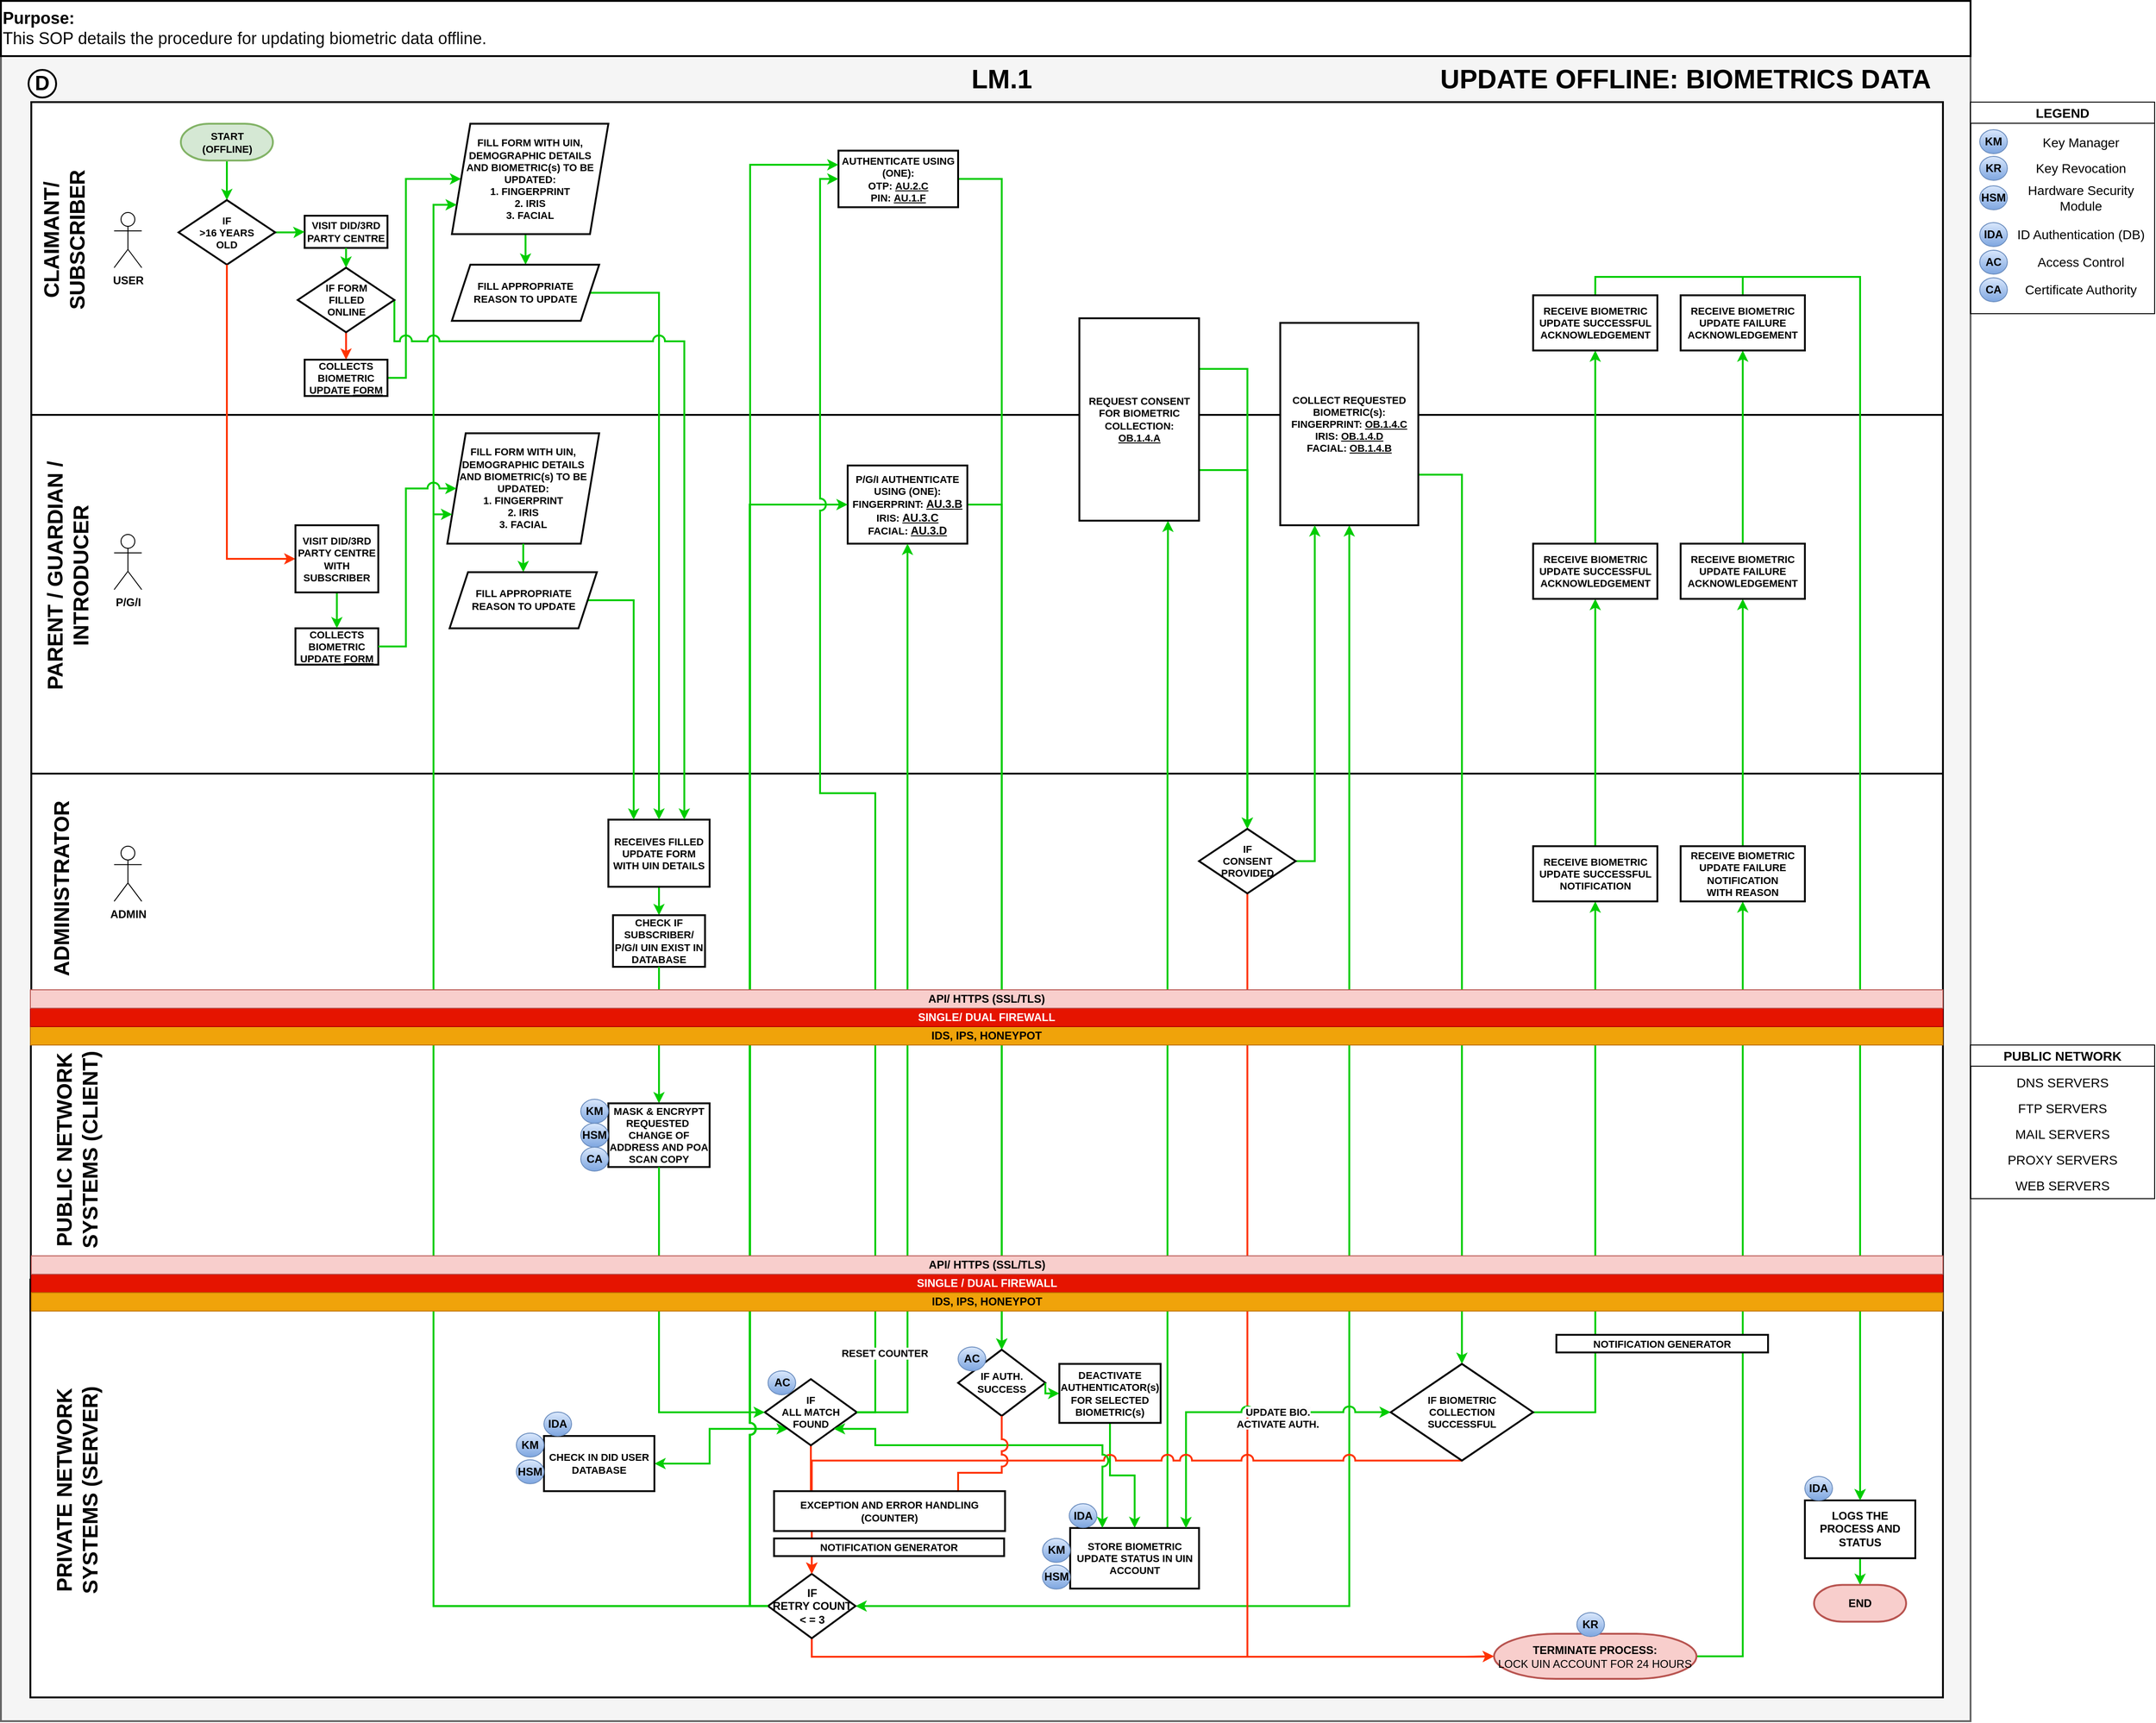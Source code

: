 <mxfile version="24.1.0" type="device">
  <diagram id="bsTosLUH5mfE9uCYUgKQ" name="Page-1">
    <mxGraphModel dx="1050" dy="629" grid="1" gridSize="10" guides="1" tooltips="1" connect="1" arrows="1" fold="1" page="1" pageScale="1" pageWidth="1920" pageHeight="1200" math="0" shadow="0">
      <root>
        <mxCell id="0" />
        <mxCell id="1" parent="0" />
        <mxCell id="t8oGIxHCCfBVZsMOv7Ev-1" value="" style="rounded=0;whiteSpace=wrap;html=1;fontSize=22;fillColor=#f5f5f5;fontColor=#333333;strokeColor=#666666;direction=east;strokeWidth=2;fontStyle=1" parent="1" vertex="1">
          <mxGeometry x="210" y="110" width="2140" height="1810" as="geometry" />
        </mxCell>
        <mxCell id="t8oGIxHCCfBVZsMOv7Ev-2" value="" style="rounded=0;whiteSpace=wrap;html=1;strokeWidth=2;fontStyle=1;" parent="1" vertex="1">
          <mxGeometry x="242" y="1440" width="2078" height="454.19" as="geometry" />
        </mxCell>
        <mxCell id="t8oGIxHCCfBVZsMOv7Ev-3" value="" style="rounded=0;whiteSpace=wrap;html=1;strokeWidth=2;fontStyle=1;" parent="1" vertex="1">
          <mxGeometry x="242.5" y="1132.5" width="2077.5" height="307.5" as="geometry" />
        </mxCell>
        <mxCell id="t8oGIxHCCfBVZsMOv7Ev-4" value="" style="rounded=0;whiteSpace=wrap;html=1;strokeWidth=2;fontStyle=1;labelBackgroundColor=default;endArrow=classic;fontSize=12;strokeColor=default;" parent="1" vertex="1">
          <mxGeometry x="243" y="890" width="2077" height="279.19" as="geometry" />
        </mxCell>
        <mxCell id="t8oGIxHCCfBVZsMOv7Ev-5" value="" style="rounded=0;whiteSpace=wrap;html=1;strokeWidth=2;fontStyle=1;" parent="1" vertex="1">
          <mxGeometry x="243" y="160" width="2077" height="340" as="geometry" />
        </mxCell>
        <mxCell id="t8oGIxHCCfBVZsMOv7Ev-6" value="" style="rounded=0;whiteSpace=wrap;html=1;strokeWidth=2;fontStyle=1;" parent="1" vertex="1">
          <mxGeometry x="243" y="500" width="2077" height="390" as="geometry" />
        </mxCell>
        <mxCell id="t8oGIxHCCfBVZsMOv7Ev-7" value="CLAIMANT/&lt;br&gt;SUBSCRIBER" style="text;html=1;align=center;verticalAlign=middle;resizable=0;points=[];autosize=1;strokeColor=none;fillColor=none;fontStyle=1;fontSize=23;strokeWidth=2;horizontal=0;" parent="1" vertex="1">
          <mxGeometry x="239" y="225" width="80" height="170" as="geometry" />
        </mxCell>
        <mxCell id="t8oGIxHCCfBVZsMOv7Ev-8" style="edgeStyle=orthogonalEdgeStyle;rounded=0;orthogonalLoop=1;jettySize=auto;html=1;exitX=0.5;exitY=1;exitDx=0;exitDy=0;exitPerimeter=0;entryX=0.5;entryY=0;entryDx=0;entryDy=0;strokeColor=#00CC00;fillColor=default;strokeWidth=2;fontStyle=1;" parent="1" source="t8oGIxHCCfBVZsMOv7Ev-9" target="t8oGIxHCCfBVZsMOv7Ev-89" edge="1">
          <mxGeometry relative="1" as="geometry" />
        </mxCell>
        <mxCell id="t8oGIxHCCfBVZsMOv7Ev-9" value="&lt;b style=&quot;font-size: 11px;&quot;&gt;START&lt;br&gt;(OFFLINE)&lt;br&gt;&lt;/b&gt;" style="strokeWidth=2;html=1;shape=mxgraph.flowchart.terminator;whiteSpace=wrap;fillColor=#d5e8d4;strokeColor=#82b366;fontSize=11;" parent="1" vertex="1">
          <mxGeometry x="405.5" y="183.5" width="100" height="40" as="geometry" />
        </mxCell>
        <mxCell id="t8oGIxHCCfBVZsMOv7Ev-10" value="LM.1" style="text;html=1;align=center;verticalAlign=middle;resizable=0;points=[];autosize=1;strokeColor=none;fillColor=none;fontStyle=1;strokeWidth=2;fontSize=29;" parent="1" vertex="1">
          <mxGeometry x="1252.38" y="110" width="90" height="50" as="geometry" />
        </mxCell>
        <mxCell id="t8oGIxHCCfBVZsMOv7Ev-11" value="D" style="ellipse;whiteSpace=wrap;html=1;aspect=fixed;strokeWidth=2;fontStyle=1;fontSize=22;direction=south;" parent="1" vertex="1">
          <mxGeometry x="240" y="125" width="30" height="30" as="geometry" />
        </mxCell>
        <mxCell id="t8oGIxHCCfBVZsMOv7Ev-12" value="&lt;font style=&quot;font-size: 14px;&quot;&gt;LEGEND&lt;/font&gt;" style="swimlane;whiteSpace=wrap;html=1;" parent="1" vertex="1">
          <mxGeometry x="2350" y="160" width="200" height="230" as="geometry" />
        </mxCell>
        <mxCell id="t8oGIxHCCfBVZsMOv7Ev-13" value="KM" style="ellipse;whiteSpace=wrap;html=1;fillColor=#dae8fc;strokeColor=#6c8ebf;gradientColor=#7ea6e0;fontStyle=1" parent="t8oGIxHCCfBVZsMOv7Ev-12" vertex="1">
          <mxGeometry x="10" y="30" width="30" height="26" as="geometry" />
        </mxCell>
        <mxCell id="t8oGIxHCCfBVZsMOv7Ev-14" value="IDA" style="ellipse;whiteSpace=wrap;html=1;fillColor=#dae8fc;strokeColor=#6c8ebf;gradientColor=#7ea6e0;fontStyle=1" parent="t8oGIxHCCfBVZsMOv7Ev-12" vertex="1">
          <mxGeometry x="10" y="131" width="30" height="26" as="geometry" />
        </mxCell>
        <mxCell id="t8oGIxHCCfBVZsMOv7Ev-15" value="HSM" style="ellipse;whiteSpace=wrap;html=1;fillColor=#dae8fc;strokeColor=#6c8ebf;gradientColor=#7ea6e0;fontStyle=1" parent="t8oGIxHCCfBVZsMOv7Ev-12" vertex="1">
          <mxGeometry x="10" y="91" width="30" height="26" as="geometry" />
        </mxCell>
        <mxCell id="t8oGIxHCCfBVZsMOv7Ev-16" value="KR" style="ellipse;whiteSpace=wrap;html=1;fillColor=#dae8fc;strokeColor=#6c8ebf;gradientColor=#7ea6e0;fontStyle=1" parent="t8oGIxHCCfBVZsMOv7Ev-12" vertex="1">
          <mxGeometry x="10" y="59" width="30" height="26" as="geometry" />
        </mxCell>
        <mxCell id="t8oGIxHCCfBVZsMOv7Ev-17" value="Key Manager" style="text;html=1;strokeColor=none;fillColor=none;align=center;verticalAlign=middle;whiteSpace=wrap;rounded=0;fontSize=14;" parent="t8oGIxHCCfBVZsMOv7Ev-12" vertex="1">
          <mxGeometry x="40" y="30" width="160" height="28" as="geometry" />
        </mxCell>
        <mxCell id="t8oGIxHCCfBVZsMOv7Ev-18" value="Key Revocation" style="text;html=1;strokeColor=none;fillColor=none;align=center;verticalAlign=middle;whiteSpace=wrap;rounded=0;fontSize=14;" parent="t8oGIxHCCfBVZsMOv7Ev-12" vertex="1">
          <mxGeometry x="40" y="58" width="160" height="28" as="geometry" />
        </mxCell>
        <mxCell id="t8oGIxHCCfBVZsMOv7Ev-19" value="Hardware Security Module" style="text;html=1;strokeColor=none;fillColor=none;align=center;verticalAlign=middle;whiteSpace=wrap;rounded=0;fontSize=14;" parent="t8oGIxHCCfBVZsMOv7Ev-12" vertex="1">
          <mxGeometry x="40" y="90" width="160" height="28" as="geometry" />
        </mxCell>
        <mxCell id="t8oGIxHCCfBVZsMOv7Ev-20" value="ID Authentication (DB)" style="text;html=1;strokeColor=none;fillColor=none;align=center;verticalAlign=middle;whiteSpace=wrap;rounded=0;fontSize=14;" parent="t8oGIxHCCfBVZsMOv7Ev-12" vertex="1">
          <mxGeometry x="40" y="130" width="160" height="28" as="geometry" />
        </mxCell>
        <mxCell id="t8oGIxHCCfBVZsMOv7Ev-21" value="AC" style="ellipse;whiteSpace=wrap;html=1;fillColor=#dae8fc;strokeColor=#6c8ebf;gradientColor=#7ea6e0;fontStyle=1" parent="t8oGIxHCCfBVZsMOv7Ev-12" vertex="1">
          <mxGeometry x="10" y="161" width="30" height="26" as="geometry" />
        </mxCell>
        <mxCell id="t8oGIxHCCfBVZsMOv7Ev-22" value="Access Control" style="text;html=1;strokeColor=none;fillColor=none;align=center;verticalAlign=middle;whiteSpace=wrap;rounded=0;fontSize=14;" parent="t8oGIxHCCfBVZsMOv7Ev-12" vertex="1">
          <mxGeometry x="40" y="160" width="160" height="28" as="geometry" />
        </mxCell>
        <mxCell id="t8oGIxHCCfBVZsMOv7Ev-23" value="Certificate Authority" style="text;html=1;strokeColor=none;fillColor=none;align=center;verticalAlign=middle;whiteSpace=wrap;rounded=0;fontSize=14;" parent="t8oGIxHCCfBVZsMOv7Ev-12" vertex="1">
          <mxGeometry x="40" y="190" width="160" height="28" as="geometry" />
        </mxCell>
        <mxCell id="t8oGIxHCCfBVZsMOv7Ev-24" value="CA" style="ellipse;whiteSpace=wrap;html=1;fillColor=#dae8fc;strokeColor=#6c8ebf;gradientColor=#7ea6e0;fontStyle=1" parent="t8oGIxHCCfBVZsMOv7Ev-12" vertex="1">
          <mxGeometry x="10" y="191" width="30" height="26" as="geometry" />
        </mxCell>
        <mxCell id="t8oGIxHCCfBVZsMOv7Ev-25" value="PRIVATE NETWORK&lt;br style=&quot;border-color: var(--border-color);&quot;&gt;SYSTEMS (SERVER)" style="text;html=1;align=center;verticalAlign=middle;resizable=0;points=[];autosize=1;strokeColor=none;fillColor=none;fontStyle=1;fontSize=23;strokeWidth=2;horizontal=0;" parent="1" vertex="1">
          <mxGeometry x="253" y="1549.19" width="80" height="240" as="geometry" />
        </mxCell>
        <mxCell id="t8oGIxHCCfBVZsMOv7Ev-26" value="PUBLIC NETWORK&lt;br style=&quot;border-color: var(--border-color);&quot;&gt;SYSTEMS (CLIENT)" style="text;html=1;align=center;verticalAlign=middle;resizable=0;points=[];autosize=1;strokeColor=none;fillColor=none;fontStyle=1;fontSize=23;strokeWidth=2;horizontal=0;" parent="1" vertex="1">
          <mxGeometry x="253" y="1184.19" width="80" height="230" as="geometry" />
        </mxCell>
        <mxCell id="t8oGIxHCCfBVZsMOv7Ev-27" value="ADMINISTRATOR" style="text;html=1;align=center;verticalAlign=middle;resizable=0;points=[];autosize=1;strokeColor=none;fillColor=none;fontStyle=1;fontSize=23;strokeWidth=2;horizontal=0;" parent="1" vertex="1">
          <mxGeometry x="251" y="915.19" width="50" height="200" as="geometry" />
        </mxCell>
        <mxCell id="t8oGIxHCCfBVZsMOv7Ev-29" value="" style="edgeStyle=orthogonalEdgeStyle;rounded=0;orthogonalLoop=1;jettySize=auto;html=1;strokeColor=#00CC00;fontStyle=1;strokeWidth=2;" parent="1" source="t8oGIxHCCfBVZsMOv7Ev-30" target="t8oGIxHCCfBVZsMOv7Ev-31" edge="1">
          <mxGeometry relative="1" as="geometry" />
        </mxCell>
        <mxCell id="t8oGIxHCCfBVZsMOv7Ev-30" value="LOGS THE PROCESS AND STATUS" style="rounded=0;whiteSpace=wrap;html=1;fontStyle=1;strokeWidth=2;" parent="1" vertex="1">
          <mxGeometry x="2170" y="1680" width="120" height="62.88" as="geometry" />
        </mxCell>
        <mxCell id="t8oGIxHCCfBVZsMOv7Ev-31" value="&lt;b&gt;END&lt;/b&gt;" style="strokeWidth=2;html=1;shape=mxgraph.flowchart.terminator;whiteSpace=wrap;fillColor=#f8cecc;strokeColor=#b85450;" parent="1" vertex="1">
          <mxGeometry x="2180" y="1771.88" width="100" height="40" as="geometry" />
        </mxCell>
        <mxCell id="t8oGIxHCCfBVZsMOv7Ev-33" value="&lt;font style=&quot;font-size: 14px;&quot;&gt;PUBLIC NETWORK&lt;/font&gt;" style="swimlane;whiteSpace=wrap;html=1;" parent="1" vertex="1">
          <mxGeometry x="2350" y="1185" width="200" height="167" as="geometry" />
        </mxCell>
        <mxCell id="t8oGIxHCCfBVZsMOv7Ev-34" value="DNS SERVERS" style="text;html=1;strokeColor=none;fillColor=none;align=center;verticalAlign=middle;whiteSpace=wrap;rounded=0;fontSize=14;" parent="t8oGIxHCCfBVZsMOv7Ev-33" vertex="1">
          <mxGeometry y="27" width="200" height="28" as="geometry" />
        </mxCell>
        <mxCell id="t8oGIxHCCfBVZsMOv7Ev-35" value="FTP SERVERS" style="text;html=1;strokeColor=none;fillColor=none;align=center;verticalAlign=middle;whiteSpace=wrap;rounded=0;fontSize=14;" parent="t8oGIxHCCfBVZsMOv7Ev-33" vertex="1">
          <mxGeometry y="55" width="200" height="28" as="geometry" />
        </mxCell>
        <mxCell id="t8oGIxHCCfBVZsMOv7Ev-36" value="MAIL SERVERS" style="text;html=1;strokeColor=none;fillColor=none;align=center;verticalAlign=middle;whiteSpace=wrap;rounded=0;fontSize=14;" parent="t8oGIxHCCfBVZsMOv7Ev-33" vertex="1">
          <mxGeometry y="83" width="200" height="28" as="geometry" />
        </mxCell>
        <mxCell id="t8oGIxHCCfBVZsMOv7Ev-37" value="PROXY SERVERS" style="text;html=1;strokeColor=none;fillColor=none;align=center;verticalAlign=middle;whiteSpace=wrap;rounded=0;fontSize=14;" parent="t8oGIxHCCfBVZsMOv7Ev-33" vertex="1">
          <mxGeometry y="111" width="200" height="28" as="geometry" />
        </mxCell>
        <mxCell id="t8oGIxHCCfBVZsMOv7Ev-38" value="WEB SERVERS" style="text;html=1;strokeColor=none;fillColor=none;align=center;verticalAlign=middle;whiteSpace=wrap;rounded=0;fontSize=14;" parent="t8oGIxHCCfBVZsMOv7Ev-33" vertex="1">
          <mxGeometry y="139" width="200" height="28" as="geometry" />
        </mxCell>
        <mxCell id="t8oGIxHCCfBVZsMOv7Ev-39" value="USER" style="shape=umlActor;verticalLabelPosition=bottom;verticalAlign=top;html=1;outlineConnect=0;fontStyle=1" parent="1" vertex="1">
          <mxGeometry x="333" y="280" width="30" height="60" as="geometry" />
        </mxCell>
        <mxCell id="t8oGIxHCCfBVZsMOv7Ev-40" value="ADMIN" style="shape=umlActor;verticalLabelPosition=bottom;verticalAlign=top;html=1;outlineConnect=0;fontStyle=1" parent="1" vertex="1">
          <mxGeometry x="333" y="968.86" width="30" height="60" as="geometry" />
        </mxCell>
        <mxCell id="t8oGIxHCCfBVZsMOv7Ev-41" value="UPDATE OFFLINE: BIOMETRICS DATA" style="text;html=1;align=center;verticalAlign=middle;resizable=0;points=[];autosize=1;strokeColor=none;fillColor=none;fontStyle=1;strokeWidth=2;fontSize=29;" parent="1" vertex="1">
          <mxGeometry x="1760" y="110" width="560" height="50" as="geometry" />
        </mxCell>
        <mxCell id="t8oGIxHCCfBVZsMOv7Ev-235" style="edgeStyle=orthogonalEdgeStyle;rounded=0;orthogonalLoop=1;jettySize=auto;html=1;exitX=1;exitY=0.5;exitDx=0;exitDy=0;exitPerimeter=0;labelBackgroundColor=none;strokeColor=#00CC00;fillColor=default;strokeWidth=2;fontStyle=1;startArrow=none;startFill=0;" parent="1" source="t8oGIxHCCfBVZsMOv7Ev-43" target="t8oGIxHCCfBVZsMOv7Ev-234" edge="1">
          <mxGeometry relative="1" as="geometry" />
        </mxCell>
        <mxCell id="t8oGIxHCCfBVZsMOv7Ev-43" value="&lt;span style=&quot;border-color: var(--border-color);&quot;&gt;&lt;b&gt;TERMINATE PROCESS:&lt;br&gt;&lt;/b&gt;LOCK UIN ACCOUNT FOR 24 HOURS&lt;br&gt;&lt;/span&gt;" style="strokeWidth=2;html=1;shape=mxgraph.flowchart.terminator;whiteSpace=wrap;fillColor=#f8cecc;strokeColor=#b85450;" parent="1" vertex="1">
          <mxGeometry x="1832.25" y="1825" width="220" height="49" as="geometry" />
        </mxCell>
        <mxCell id="t8oGIxHCCfBVZsMOv7Ev-44" value="KR" style="ellipse;whiteSpace=wrap;html=1;fillColor=#dae8fc;strokeColor=#6c8ebf;gradientColor=#7ea6e0;fontStyle=1" parent="1" vertex="1">
          <mxGeometry x="1922.25" y="1802" width="30" height="26" as="geometry" />
        </mxCell>
        <mxCell id="t8oGIxHCCfBVZsMOv7Ev-82" style="edgeStyle=orthogonalEdgeStyle;rounded=0;orthogonalLoop=1;jettySize=auto;html=1;exitX=0.5;exitY=1;exitDx=0;exitDy=0;entryX=0.5;entryY=0;entryDx=0;entryDy=0;strokeColor=#FF3300;fillColor=default;strokeWidth=2;fontStyle=1;" parent="1" source="t8oGIxHCCfBVZsMOv7Ev-222" target="t8oGIxHCCfBVZsMOv7Ev-85" edge="1">
          <mxGeometry relative="1" as="geometry" />
        </mxCell>
        <mxCell id="t8oGIxHCCfBVZsMOv7Ev-83" value="VISIT DID/3RD PARTY CENTRE" style="rounded=0;whiteSpace=wrap;html=1;fontStyle=1;strokeWidth=2;fontSize=11;" parent="1" vertex="1">
          <mxGeometry x="540" y="283.5" width="90" height="35" as="geometry" />
        </mxCell>
        <mxCell id="t8oGIxHCCfBVZsMOv7Ev-84" style="edgeStyle=orthogonalEdgeStyle;rounded=0;orthogonalLoop=1;jettySize=auto;html=1;exitX=1;exitY=0.5;exitDx=0;exitDy=0;entryX=0;entryY=0.5;entryDx=0;entryDy=0;strokeColor=#00CC00;fillColor=default;strokeWidth=2;fontStyle=1;" parent="1" source="t8oGIxHCCfBVZsMOv7Ev-85" target="t8oGIxHCCfBVZsMOv7Ev-87" edge="1">
          <mxGeometry relative="1" as="geometry">
            <Array as="points">
              <mxPoint x="650" y="460" />
              <mxPoint x="650" y="244" />
            </Array>
          </mxGeometry>
        </mxCell>
        <mxCell id="t8oGIxHCCfBVZsMOv7Ev-85" value="COLLECTS BIOMETRIC UPDATE &lt;u&gt;FORM&lt;/u&gt;" style="rounded=0;whiteSpace=wrap;html=1;fontStyle=1;strokeWidth=2;fontSize=11;" parent="1" vertex="1">
          <mxGeometry x="540" y="440" width="90" height="39.5" as="geometry" />
        </mxCell>
        <mxCell id="t8oGIxHCCfBVZsMOv7Ev-187" style="edgeStyle=orthogonalEdgeStyle;rounded=0;orthogonalLoop=1;jettySize=auto;html=1;exitX=0.5;exitY=1;exitDx=0;exitDy=0;entryX=0.5;entryY=0;entryDx=0;entryDy=0;strokeColor=#00CC00;fillColor=default;strokeWidth=2;fontStyle=1;" parent="1" source="t8oGIxHCCfBVZsMOv7Ev-87" target="t8oGIxHCCfBVZsMOv7Ev-186" edge="1">
          <mxGeometry relative="1" as="geometry" />
        </mxCell>
        <mxCell id="t8oGIxHCCfBVZsMOv7Ev-87" value="FILL FORM WITH UIN, DEMOGRAPHIC DETAILS &lt;br&gt;AND BIOMETRIC(s) TO BE UPDATED:&lt;br style=&quot;border-color: var(--border-color);&quot;&gt;1. FINGERPRINT&lt;br style=&quot;border-color: var(--border-color);&quot;&gt;2. IRIS&lt;br style=&quot;border-color: var(--border-color);&quot;&gt;3. FACIAL" style="shape=parallelogram;perimeter=parallelogramPerimeter;whiteSpace=wrap;html=1;fixedSize=1;fontSize=11;rounded=0;fontStyle=1;strokeWidth=2;" parent="1" vertex="1">
          <mxGeometry x="700" y="183.5" width="170" height="120" as="geometry" />
        </mxCell>
        <mxCell id="t8oGIxHCCfBVZsMOv7Ev-88" value="" style="edgeStyle=orthogonalEdgeStyle;rounded=0;orthogonalLoop=1;jettySize=auto;html=1;strokeColor=#00CC00;fillColor=default;strokeWidth=2;fontStyle=1;" parent="1" source="t8oGIxHCCfBVZsMOv7Ev-89" target="t8oGIxHCCfBVZsMOv7Ev-83" edge="1">
          <mxGeometry relative="1" as="geometry" />
        </mxCell>
        <mxCell id="t8oGIxHCCfBVZsMOv7Ev-89" value="IF &lt;br&gt;&amp;gt;16 YEARS &lt;br&gt;OLD" style="rounded=0;whiteSpace=wrap;html=1;fontStyle=1;strokeWidth=2;fontSize=11;shape=rhombus;perimeter=rhombusPerimeter;" parent="1" vertex="1">
          <mxGeometry x="403" y="266.5" width="105" height="70.19" as="geometry" />
        </mxCell>
        <mxCell id="t8oGIxHCCfBVZsMOv7Ev-90" value="PARENT / GUARDIAN / &lt;br&gt;INTRODUCER" style="text;html=1;align=center;verticalAlign=middle;resizable=0;points=[];autosize=1;strokeColor=none;fillColor=none;fontStyle=1;fontSize=23;strokeWidth=2;horizontal=0;" parent="1" vertex="1">
          <mxGeometry x="243" y="545" width="80" height="260" as="geometry" />
        </mxCell>
        <mxCell id="t8oGIxHCCfBVZsMOv7Ev-91" value="P/G/I" style="shape=umlActor;verticalLabelPosition=bottom;verticalAlign=top;html=1;outlineConnect=0;fontStyle=1" parent="1" vertex="1">
          <mxGeometry x="333" y="630" width="30" height="60" as="geometry" />
        </mxCell>
        <mxCell id="t8oGIxHCCfBVZsMOv7Ev-94" style="edgeStyle=orthogonalEdgeStyle;rounded=0;orthogonalLoop=1;jettySize=auto;html=1;exitX=0.5;exitY=1;exitDx=0;exitDy=0;entryX=0;entryY=0.5;entryDx=0;entryDy=0;strokeColor=#FF3300;fillColor=default;strokeWidth=2;fontStyle=1;" parent="1" source="t8oGIxHCCfBVZsMOv7Ev-89" target="t8oGIxHCCfBVZsMOv7Ev-98" edge="1">
          <mxGeometry relative="1" as="geometry">
            <mxPoint x="455.5" y="621" as="targetPoint" />
          </mxGeometry>
        </mxCell>
        <mxCell id="t8oGIxHCCfBVZsMOv7Ev-96" value="COLLECTS BIOMETRIC UPDATE&amp;nbsp;&lt;u style=&quot;border-color: var(--border-color);&quot;&gt;FORM&lt;/u&gt;" style="rounded=0;whiteSpace=wrap;html=1;fontStyle=1;strokeWidth=2;fontSize=11;" parent="1" vertex="1">
          <mxGeometry x="530" y="732" width="90" height="39.5" as="geometry" />
        </mxCell>
        <mxCell id="t8oGIxHCCfBVZsMOv7Ev-97" value="" style="edgeStyle=orthogonalEdgeStyle;rounded=0;orthogonalLoop=1;jettySize=auto;html=1;strokeColor=#00CC00;fillColor=default;strokeWidth=2;fontStyle=1;" parent="1" source="t8oGIxHCCfBVZsMOv7Ev-98" target="t8oGIxHCCfBVZsMOv7Ev-96" edge="1">
          <mxGeometry relative="1" as="geometry" />
        </mxCell>
        <mxCell id="t8oGIxHCCfBVZsMOv7Ev-98" value="VISIT DID/3RD PARTY CENTRE&lt;br&gt;WITH SUBSCRIBER" style="rounded=0;whiteSpace=wrap;html=1;fontStyle=1;strokeWidth=2;fontSize=11;" parent="1" vertex="1">
          <mxGeometry x="530" y="620" width="90" height="73" as="geometry" />
        </mxCell>
        <mxCell id="t8oGIxHCCfBVZsMOv7Ev-100" value="FILL FORM WITH UIN, DEMOGRAPHIC DETAILS &lt;br&gt;AND BIOMETRIC(s) TO BE UPDATED:&lt;br style=&quot;border-color: var(--border-color);&quot;&gt;1. FINGERPRINT&lt;br style=&quot;border-color: var(--border-color);&quot;&gt;2. IRIS&lt;br style=&quot;border-color: var(--border-color);&quot;&gt;3. FACIAL" style="shape=parallelogram;perimeter=parallelogramPerimeter;whiteSpace=wrap;html=1;fixedSize=1;fontSize=11;rounded=0;fontStyle=1;strokeWidth=2;" parent="1" vertex="1">
          <mxGeometry x="695" y="520" width="165" height="120" as="geometry" />
        </mxCell>
        <mxCell id="t8oGIxHCCfBVZsMOv7Ev-199" style="edgeStyle=orthogonalEdgeStyle;rounded=0;orthogonalLoop=1;jettySize=auto;html=1;exitX=1;exitY=0.5;exitDx=0;exitDy=0;strokeColor=#00CC00;fillColor=default;strokeWidth=2;fontStyle=1;" parent="1" source="t8oGIxHCCfBVZsMOv7Ev-105" target="t8oGIxHCCfBVZsMOv7Ev-172" edge="1">
          <mxGeometry relative="1" as="geometry" />
        </mxCell>
        <mxCell id="t8oGIxHCCfBVZsMOv7Ev-105" value="&lt;font style=&quot;font-size: 11px;&quot;&gt;AUTHENTICATE USING (ONE):&lt;/font&gt;&lt;span style=&quot;border-color: var(--border-color);&quot;&gt;&lt;font style=&quot;font-size: 11px;&quot;&gt;&lt;br&gt;OTP:&amp;nbsp;&lt;u style=&quot;text-decoration-line: underline; border-color: var(--border-color);&quot;&gt;AU.2.C&lt;br style=&quot;border-color: var(--border-color);&quot;&gt;&lt;/u&gt;PIN:&amp;nbsp;&lt;u style=&quot;text-decoration-line: underline; border-color: var(--border-color);&quot;&gt;AU.1.F&lt;/u&gt;&lt;/font&gt;&lt;br&gt;&lt;/span&gt;" style="rounded=0;whiteSpace=wrap;html=1;fontStyle=1;strokeWidth=2;fontSize=11;" parent="1" vertex="1">
          <mxGeometry x="1120" y="212.75" width="130" height="61.5" as="geometry" />
        </mxCell>
        <mxCell id="t8oGIxHCCfBVZsMOv7Ev-198" style="edgeStyle=orthogonalEdgeStyle;rounded=0;orthogonalLoop=1;jettySize=auto;html=1;exitX=1;exitY=0.5;exitDx=0;exitDy=0;entryX=0.5;entryY=0;entryDx=0;entryDy=0;strokeColor=#00CC00;fillColor=default;strokeWidth=2;fontStyle=1;" parent="1" source="t8oGIxHCCfBVZsMOv7Ev-112" target="t8oGIxHCCfBVZsMOv7Ev-172" edge="1">
          <mxGeometry relative="1" as="geometry" />
        </mxCell>
        <mxCell id="t8oGIxHCCfBVZsMOv7Ev-112" value="P/G/I AUTHENTICATE USING (ONE):&lt;br style=&quot;border-color: var(--border-color);&quot;&gt;FINGERPRINT:&amp;nbsp;&lt;u style=&quot;border-color: var(--border-color); font-size: 12px;&quot;&gt;AU.3.B&lt;/u&gt;&lt;br style=&quot;border-color: var(--border-color); font-size: 12px;&quot;&gt;IRIS:&amp;nbsp;&lt;u style=&quot;border-color: var(--border-color); font-size: 12px;&quot;&gt;AU.3.C&lt;br style=&quot;border-color: var(--border-color);&quot;&gt;&lt;/u&gt;FACIAL:&amp;nbsp;&lt;u style=&quot;border-color: var(--border-color); font-size: 12px;&quot;&gt;AU.3.D&lt;/u&gt;" style="rounded=0;whiteSpace=wrap;html=1;fontStyle=1;strokeWidth=2;fontSize=11;" parent="1" vertex="1">
          <mxGeometry x="1130" y="555" width="130" height="85" as="geometry" />
        </mxCell>
        <mxCell id="t8oGIxHCCfBVZsMOv7Ev-113" style="edgeStyle=orthogonalEdgeStyle;rounded=0;orthogonalLoop=1;jettySize=auto;html=1;exitX=0.5;exitY=1;exitDx=0;exitDy=0;entryX=0.5;entryY=0;entryDx=0;entryDy=0;strokeColor=#00CC00;fillColor=default;strokeWidth=2;fontStyle=1;" parent="1" source="t8oGIxHCCfBVZsMOv7Ev-114" target="t8oGIxHCCfBVZsMOv7Ev-133" edge="1">
          <mxGeometry relative="1" as="geometry" />
        </mxCell>
        <mxCell id="t8oGIxHCCfBVZsMOv7Ev-114" value="RECEIVES FILLED UPDATE FORM WITH UIN DETAILS" style="rounded=0;whiteSpace=wrap;html=1;fontStyle=1;strokeWidth=2;fontSize=11;" parent="1" vertex="1">
          <mxGeometry x="870" y="940" width="110" height="73" as="geometry" />
        </mxCell>
        <mxCell id="t8oGIxHCCfBVZsMOv7Ev-133" value="CHECK IF SUBSCRIBER/ P/G/I UIN EXIST IN DATABASE" style="rounded=0;whiteSpace=wrap;html=1;fontSize=11;fontStyle=1;strokeWidth=2;" parent="1" vertex="1">
          <mxGeometry x="875" y="1043.86" width="100" height="56.14" as="geometry" />
        </mxCell>
        <mxCell id="t8oGIxHCCfBVZsMOv7Ev-134" style="edgeStyle=orthogonalEdgeStyle;rounded=0;orthogonalLoop=1;jettySize=auto;html=1;exitX=1;exitY=0.5;exitDx=0;exitDy=0;exitPerimeter=0;entryX=0;entryY=1;entryDx=0;entryDy=0;strokeColor=#00CC00;fillColor=default;strokeWidth=2;fontStyle=1;startArrow=classic;startFill=1;" parent="1" source="t8oGIxHCCfBVZsMOv7Ev-135" target="t8oGIxHCCfBVZsMOv7Ev-142" edge="1">
          <mxGeometry relative="1" as="geometry" />
        </mxCell>
        <mxCell id="t8oGIxHCCfBVZsMOv7Ev-135" value="CHECK IN DID USER DATABASE" style="rounded=0;whiteSpace=wrap;html=1;fontSize=11;fontStyle=1;strokeWidth=2;" parent="1" vertex="1">
          <mxGeometry x="800" y="1610" width="120" height="60" as="geometry" />
        </mxCell>
        <mxCell id="t8oGIxHCCfBVZsMOv7Ev-136" value="KM" style="ellipse;whiteSpace=wrap;html=1;fillColor=#dae8fc;strokeColor=#6c8ebf;gradientColor=#7ea6e0;fontStyle=1" parent="1" vertex="1">
          <mxGeometry x="770" y="1606.88" width="30" height="26" as="geometry" />
        </mxCell>
        <mxCell id="t8oGIxHCCfBVZsMOv7Ev-137" value="HSM" style="ellipse;whiteSpace=wrap;html=1;fillColor=#dae8fc;strokeColor=#6c8ebf;gradientColor=#7ea6e0;fontStyle=1" parent="1" vertex="1">
          <mxGeometry x="770" y="1635.88" width="30" height="26" as="geometry" />
        </mxCell>
        <mxCell id="t8oGIxHCCfBVZsMOv7Ev-138" value="IDA" style="ellipse;whiteSpace=wrap;html=1;fillColor=#dae8fc;strokeColor=#6c8ebf;gradientColor=#7ea6e0;fontStyle=1" parent="1" vertex="1">
          <mxGeometry x="800" y="1584" width="30" height="26" as="geometry" />
        </mxCell>
        <mxCell id="t8oGIxHCCfBVZsMOv7Ev-140" style="edgeStyle=orthogonalEdgeStyle;rounded=0;orthogonalLoop=1;jettySize=auto;html=1;exitX=0.5;exitY=1;exitDx=0;exitDy=0;entryX=0.5;entryY=0;entryDx=0;entryDy=0;strokeColor=#FF3300;fillColor=default;strokeWidth=2;fontStyle=1;" parent="1" source="t8oGIxHCCfBVZsMOv7Ev-142" target="t8oGIxHCCfBVZsMOv7Ev-154" edge="1">
          <mxGeometry relative="1" as="geometry" />
        </mxCell>
        <mxCell id="t8oGIxHCCfBVZsMOv7Ev-196" style="edgeStyle=orthogonalEdgeStyle;rounded=0;orthogonalLoop=1;jettySize=auto;html=1;exitX=1;exitY=0.5;exitDx=0;exitDy=0;entryX=0.5;entryY=1;entryDx=0;entryDy=0;strokeColor=#00CC00;fillColor=default;strokeWidth=2;fontStyle=1;" parent="1" source="t8oGIxHCCfBVZsMOv7Ev-142" target="t8oGIxHCCfBVZsMOv7Ev-112" edge="1">
          <mxGeometry relative="1" as="geometry">
            <Array as="points">
              <mxPoint x="1195" y="1584" />
            </Array>
          </mxGeometry>
        </mxCell>
        <mxCell id="t8oGIxHCCfBVZsMOv7Ev-142" value="IF &lt;br&gt;ALL MATCH &lt;br&gt;FOUND" style="rhombus;whiteSpace=wrap;html=1;fontSize=11;rounded=0;fontStyle=1;strokeWidth=2;" parent="1" vertex="1">
          <mxGeometry x="1040" y="1548.19" width="100" height="72" as="geometry" />
        </mxCell>
        <mxCell id="t8oGIxHCCfBVZsMOv7Ev-143" value="" style="edgeStyle=orthogonalEdgeStyle;rounded=0;orthogonalLoop=1;jettySize=auto;html=1;exitX=0.5;exitY=1;exitDx=0;exitDy=0;strokeColor=#00CC00;fillColor=default;strokeWidth=2;fontStyle=1;" parent="1" source="t8oGIxHCCfBVZsMOv7Ev-133" target="t8oGIxHCCfBVZsMOv7Ev-144" edge="1">
          <mxGeometry relative="1" as="geometry">
            <mxPoint x="925" y="1116" as="sourcePoint" />
            <mxPoint x="690" y="1554" as="targetPoint" />
          </mxGeometry>
        </mxCell>
        <mxCell id="t8oGIxHCCfBVZsMOv7Ev-144" value="MASK &amp;amp; ENCRYPT REQUESTED&amp;nbsp; CHANGE OF ADDRESS AND POA SCAN COPY" style="rounded=0;whiteSpace=wrap;html=1;fontStyle=1;strokeWidth=2;fontSize=11;movable=1;resizable=1;rotatable=1;deletable=1;editable=1;locked=0;connectable=1;" parent="1" vertex="1">
          <mxGeometry x="870" y="1248.37" width="110" height="69.25" as="geometry" />
        </mxCell>
        <mxCell id="t8oGIxHCCfBVZsMOv7Ev-145" value="KM" style="ellipse;whiteSpace=wrap;html=1;fillColor=#dae8fc;strokeColor=#6c8ebf;gradientColor=#7ea6e0;fontStyle=1;movable=1;resizable=1;rotatable=1;deletable=1;editable=1;locked=0;connectable=1;" parent="1" vertex="1">
          <mxGeometry x="840" y="1244" width="30" height="26" as="geometry" />
        </mxCell>
        <mxCell id="t8oGIxHCCfBVZsMOv7Ev-146" value="HSM" style="ellipse;whiteSpace=wrap;html=1;fillColor=#dae8fc;strokeColor=#6c8ebf;gradientColor=#7ea6e0;fontStyle=1;movable=1;resizable=1;rotatable=1;deletable=1;editable=1;locked=0;connectable=1;" parent="1" vertex="1">
          <mxGeometry x="840" y="1270" width="30" height="26" as="geometry" />
        </mxCell>
        <mxCell id="t8oGIxHCCfBVZsMOv7Ev-147" value="CA" style="ellipse;whiteSpace=wrap;html=1;fillColor=#dae8fc;strokeColor=#6c8ebf;gradientColor=#7ea6e0;fontStyle=1;movable=1;resizable=1;rotatable=1;deletable=1;editable=1;locked=0;connectable=1;" parent="1" vertex="1">
          <mxGeometry x="840" y="1296" width="30" height="26" as="geometry" />
        </mxCell>
        <mxCell id="t8oGIxHCCfBVZsMOv7Ev-148" style="edgeStyle=orthogonalEdgeStyle;rounded=0;orthogonalLoop=1;jettySize=auto;html=1;exitX=0;exitY=0.5;exitDx=0;exitDy=0;entryX=0;entryY=0.75;entryDx=0;entryDy=0;strokeColor=#00CC00;fillColor=default;strokeWidth=2;fontStyle=1;" parent="1" source="t8oGIxHCCfBVZsMOv7Ev-154" target="t8oGIxHCCfBVZsMOv7Ev-87" edge="1">
          <mxGeometry relative="1" as="geometry">
            <Array as="points">
              <mxPoint x="680" y="1794" />
              <mxPoint x="680" y="272" />
            </Array>
          </mxGeometry>
        </mxCell>
        <mxCell id="t8oGIxHCCfBVZsMOv7Ev-149" style="edgeStyle=orthogonalEdgeStyle;rounded=0;orthogonalLoop=1;jettySize=auto;html=1;exitX=0;exitY=0.5;exitDx=0;exitDy=0;entryX=0;entryY=0.75;entryDx=0;entryDy=0;strokeColor=#00CC00;fillColor=default;strokeWidth=2;fontStyle=1;" parent="1" source="t8oGIxHCCfBVZsMOv7Ev-154" target="t8oGIxHCCfBVZsMOv7Ev-100" edge="1">
          <mxGeometry relative="1" as="geometry">
            <Array as="points">
              <mxPoint x="680" y="1794" />
              <mxPoint x="680" y="608" />
            </Array>
          </mxGeometry>
        </mxCell>
        <mxCell id="t8oGIxHCCfBVZsMOv7Ev-150" style="edgeStyle=orthogonalEdgeStyle;rounded=0;orthogonalLoop=1;jettySize=auto;html=1;exitX=0.5;exitY=1;exitDx=0;exitDy=0;entryX=0;entryY=0.5;entryDx=0;entryDy=0;entryPerimeter=0;strokeColor=#FF3300;fillColor=default;strokeWidth=2;fontStyle=1;" parent="1" source="t8oGIxHCCfBVZsMOv7Ev-154" target="t8oGIxHCCfBVZsMOv7Ev-43" edge="1">
          <mxGeometry relative="1" as="geometry">
            <Array as="points">
              <mxPoint x="1091" y="1850" />
              <mxPoint x="1810" y="1850" />
            </Array>
          </mxGeometry>
        </mxCell>
        <mxCell id="t8oGIxHCCfBVZsMOv7Ev-201" style="edgeStyle=orthogonalEdgeStyle;rounded=0;orthogonalLoop=1;jettySize=auto;html=1;exitX=0;exitY=0.5;exitDx=0;exitDy=0;entryX=0;entryY=0.25;entryDx=0;entryDy=0;strokeColor=#00CC00;fillColor=default;strokeWidth=2;fontStyle=1;jumpStyle=arc;jumpSize=11;" parent="1" source="t8oGIxHCCfBVZsMOv7Ev-154" target="t8oGIxHCCfBVZsMOv7Ev-105" edge="1">
          <mxGeometry relative="1" as="geometry">
            <Array as="points">
              <mxPoint x="1024" y="1795" />
              <mxPoint x="1024" y="228" />
            </Array>
          </mxGeometry>
        </mxCell>
        <mxCell id="t8oGIxHCCfBVZsMOv7Ev-226" style="edgeStyle=orthogonalEdgeStyle;rounded=0;orthogonalLoop=1;jettySize=auto;html=1;exitX=1;exitY=0.5;exitDx=0;exitDy=0;entryX=0.5;entryY=1;entryDx=0;entryDy=0;strokeColor=#00CC00;fillColor=default;strokeWidth=2;fontStyle=1;labelBackgroundColor=none;startArrow=classic;startFill=1;" parent="1" source="t8oGIxHCCfBVZsMOv7Ev-154" target="t8oGIxHCCfBVZsMOv7Ev-213" edge="1">
          <mxGeometry relative="1" as="geometry">
            <Array as="points">
              <mxPoint x="1675" y="1795" />
            </Array>
          </mxGeometry>
        </mxCell>
        <mxCell id="t8oGIxHCCfBVZsMOv7Ev-154" value="IF &lt;br&gt;RETRY COUNT &lt;br&gt;&amp;lt; = 3" style="rounded=0;whiteSpace=wrap;html=1;fontStyle=1;strokeWidth=2;shape=rhombus;perimeter=rhombusPerimeter;" parent="1" vertex="1">
          <mxGeometry x="1043.5" y="1759.88" width="95" height="70" as="geometry" />
        </mxCell>
        <mxCell id="t8oGIxHCCfBVZsMOv7Ev-211" style="edgeStyle=orthogonalEdgeStyle;rounded=0;orthogonalLoop=1;jettySize=auto;html=1;exitX=0.755;exitY=0.014;exitDx=0;exitDy=0;strokeColor=#00CC00;fillColor=default;strokeWidth=2;fontStyle=1;exitPerimeter=0;" parent="1" source="t8oGIxHCCfBVZsMOv7Ev-202" target="t8oGIxHCCfBVZsMOv7Ev-210" edge="1">
          <mxGeometry relative="1" as="geometry">
            <Array as="points">
              <mxPoint x="1478" y="880" />
              <mxPoint x="1478" y="880" />
            </Array>
          </mxGeometry>
        </mxCell>
        <mxCell id="t8oGIxHCCfBVZsMOv7Ev-212" style="edgeStyle=orthogonalEdgeStyle;rounded=0;orthogonalLoop=1;jettySize=auto;html=1;exitX=0.5;exitY=1;exitDx=0;exitDy=0;strokeColor=#00CC00;fillColor=default;strokeWidth=2;fontStyle=1;" parent="1" source="L_sD2tYKgZljEk4R0lVZ-1" target="t8oGIxHCCfBVZsMOv7Ev-202" edge="1">
          <mxGeometry relative="1" as="geometry" />
        </mxCell>
        <mxCell id="t8oGIxHCCfBVZsMOv7Ev-172" value="IF AUTH. SUCCESS" style="rhombus;whiteSpace=wrap;html=1;fontSize=11;rounded=0;fontStyle=1;strokeWidth=2;" parent="1" vertex="1">
          <mxGeometry x="1250" y="1516.19" width="94.75" height="72" as="geometry" />
        </mxCell>
        <mxCell id="t8oGIxHCCfBVZsMOv7Ev-192" style="edgeStyle=orthogonalEdgeStyle;rounded=0;orthogonalLoop=1;jettySize=auto;html=1;exitX=1;exitY=0.5;exitDx=0;exitDy=0;entryX=0.5;entryY=0;entryDx=0;entryDy=0;strokeColor=#00CC00;fillColor=default;strokeWidth=2;fontStyle=1;" parent="1" source="t8oGIxHCCfBVZsMOv7Ev-186" target="t8oGIxHCCfBVZsMOv7Ev-114" edge="1">
          <mxGeometry relative="1" as="geometry">
            <Array as="points">
              <mxPoint x="925" y="367" />
            </Array>
          </mxGeometry>
        </mxCell>
        <mxCell id="t8oGIxHCCfBVZsMOv7Ev-186" value="FILL APPROPRIATE &lt;br&gt;REASON TO UPDATE" style="shape=parallelogram;perimeter=parallelogramPerimeter;whiteSpace=wrap;html=1;fixedSize=1;fontSize=11;rounded=0;fontStyle=1;strokeWidth=2;" parent="1" vertex="1">
          <mxGeometry x="700" y="336.69" width="160" height="61.04" as="geometry" />
        </mxCell>
        <mxCell id="t8oGIxHCCfBVZsMOv7Ev-190" value="" style="edgeStyle=orthogonalEdgeStyle;rounded=0;orthogonalLoop=1;jettySize=auto;html=1;strokeColor=#00CC00;fillColor=default;strokeWidth=2;fontStyle=1;" parent="1" source="t8oGIxHCCfBVZsMOv7Ev-100" target="t8oGIxHCCfBVZsMOv7Ev-189" edge="1">
          <mxGeometry relative="1" as="geometry">
            <mxPoint x="778" y="640" as="sourcePoint" />
            <mxPoint x="778" y="778" as="targetPoint" />
          </mxGeometry>
        </mxCell>
        <mxCell id="t8oGIxHCCfBVZsMOv7Ev-194" style="edgeStyle=orthogonalEdgeStyle;rounded=0;orthogonalLoop=1;jettySize=auto;html=1;exitX=1;exitY=0.5;exitDx=0;exitDy=0;entryX=0.25;entryY=0;entryDx=0;entryDy=0;strokeColor=#00CC00;fillColor=default;strokeWidth=2;fontStyle=1;" parent="1" source="t8oGIxHCCfBVZsMOv7Ev-189" target="t8oGIxHCCfBVZsMOv7Ev-114" edge="1">
          <mxGeometry relative="1" as="geometry" />
        </mxCell>
        <mxCell id="t8oGIxHCCfBVZsMOv7Ev-189" value="FILL APPROPRIATE &lt;br&gt;REASON TO UPDATE" style="shape=parallelogram;perimeter=parallelogramPerimeter;whiteSpace=wrap;html=1;fixedSize=1;fontSize=11;rounded=0;fontStyle=1;strokeWidth=2;" parent="1" vertex="1">
          <mxGeometry x="697.5" y="670.96" width="160" height="61.04" as="geometry" />
        </mxCell>
        <mxCell id="t8oGIxHCCfBVZsMOv7Ev-202" value="STORE BIOMETRIC UPDATE STATUS IN UIN ACCOUNT" style="rounded=0;whiteSpace=wrap;html=1;fontSize=11;fontStyle=1;strokeWidth=2;" parent="1" vertex="1">
          <mxGeometry x="1371.75" y="1710" width="140" height="65.88" as="geometry" />
        </mxCell>
        <mxCell id="t8oGIxHCCfBVZsMOv7Ev-203" value="HSM" style="ellipse;whiteSpace=wrap;html=1;fillColor=#dae8fc;strokeColor=#6c8ebf;gradientColor=#7ea6e0;fontStyle=1" parent="1" vertex="1">
          <mxGeometry x="1341.75" y="1750.38" width="30" height="26" as="geometry" />
        </mxCell>
        <mxCell id="t8oGIxHCCfBVZsMOv7Ev-204" value="KM" style="ellipse;whiteSpace=wrap;html=1;fillColor=#dae8fc;strokeColor=#6c8ebf;gradientColor=#7ea6e0;fontStyle=1" parent="1" vertex="1">
          <mxGeometry x="1341.75" y="1721.38" width="30" height="26" as="geometry" />
        </mxCell>
        <mxCell id="t8oGIxHCCfBVZsMOv7Ev-205" value="IDA" style="ellipse;whiteSpace=wrap;html=1;fillColor=#dae8fc;strokeColor=#6c8ebf;gradientColor=#7ea6e0;fontStyle=1" parent="1" vertex="1">
          <mxGeometry x="1370.75" y="1683.66" width="30" height="26" as="geometry" />
        </mxCell>
        <mxCell id="t8oGIxHCCfBVZsMOv7Ev-208" value="AC" style="ellipse;whiteSpace=wrap;html=1;fillColor=#dae8fc;strokeColor=#6c8ebf;gradientColor=#7ea6e0;fontStyle=1" parent="1" vertex="1">
          <mxGeometry x="1043.5" y="1539.19" width="30" height="26" as="geometry" />
        </mxCell>
        <mxCell id="t8oGIxHCCfBVZsMOv7Ev-209" value="AC" style="ellipse;whiteSpace=wrap;html=1;fillColor=#dae8fc;strokeColor=#6c8ebf;gradientColor=#7ea6e0;fontStyle=1" parent="1" vertex="1">
          <mxGeometry x="1250" y="1513.19" width="30" height="26" as="geometry" />
        </mxCell>
        <mxCell id="t8oGIxHCCfBVZsMOv7Ev-215" style="edgeStyle=orthogonalEdgeStyle;rounded=0;orthogonalLoop=1;jettySize=auto;html=1;exitX=1;exitY=0.75;exitDx=0;exitDy=0;entryX=0.5;entryY=0;entryDx=0;entryDy=0;strokeColor=#00CC00;fillColor=default;strokeWidth=2;fontStyle=1;" parent="1" source="t8oGIxHCCfBVZsMOv7Ev-210" target="t8oGIxHCCfBVZsMOv7Ev-214" edge="1">
          <mxGeometry relative="1" as="geometry" />
        </mxCell>
        <mxCell id="t8oGIxHCCfBVZsMOv7Ev-216" style="edgeStyle=orthogonalEdgeStyle;rounded=0;orthogonalLoop=1;jettySize=auto;html=1;exitX=1;exitY=0.25;exitDx=0;exitDy=0;entryX=0.5;entryY=0;entryDx=0;entryDy=0;strokeColor=#00CC00;fillColor=default;strokeWidth=2;fontStyle=1;" parent="1" source="t8oGIxHCCfBVZsMOv7Ev-210" target="t8oGIxHCCfBVZsMOv7Ev-214" edge="1">
          <mxGeometry relative="1" as="geometry" />
        </mxCell>
        <mxCell id="t8oGIxHCCfBVZsMOv7Ev-210" value="REQUEST CONSENT FOR BIOMETRIC COLLECTION:&lt;br&gt;&lt;u&gt;OB.1.4.A&lt;/u&gt;" style="rounded=0;whiteSpace=wrap;html=1;fontStyle=1;strokeWidth=2;fontSize=11;" parent="1" vertex="1">
          <mxGeometry x="1381.75" y="395" width="130" height="220" as="geometry" />
        </mxCell>
        <mxCell id="t8oGIxHCCfBVZsMOv7Ev-221" style="edgeStyle=orthogonalEdgeStyle;rounded=0;orthogonalLoop=1;jettySize=auto;html=1;exitX=1;exitY=0.75;exitDx=0;exitDy=0;entryX=0.5;entryY=0;entryDx=0;entryDy=0;strokeColor=#00CC00;fillColor=default;strokeWidth=2;fontStyle=1;" parent="1" source="t8oGIxHCCfBVZsMOv7Ev-213" target="t8oGIxHCCfBVZsMOv7Ev-219" edge="1">
          <mxGeometry relative="1" as="geometry" />
        </mxCell>
        <mxCell id="t8oGIxHCCfBVZsMOv7Ev-213" value="COLLECT REQUESTED BIOMETRIC(s):&lt;br&gt;FINGERPRINT: &lt;u&gt;OB.1.4.C&lt;/u&gt;&lt;br&gt;IRIS:&amp;nbsp;&lt;u style=&quot;border-color: var(--border-color);&quot;&gt;OB.1.4.D&lt;/u&gt;&lt;br&gt;FACIAL:&amp;nbsp;&lt;u style=&quot;border-color: var(--border-color);&quot;&gt;OB.1.4.B&lt;/u&gt;" style="rounded=0;whiteSpace=wrap;html=1;fontStyle=1;strokeWidth=2;fontSize=11;" parent="1" vertex="1">
          <mxGeometry x="1600" y="400" width="150" height="220" as="geometry" />
        </mxCell>
        <mxCell id="t8oGIxHCCfBVZsMOv7Ev-217" style="edgeStyle=orthogonalEdgeStyle;rounded=0;orthogonalLoop=1;jettySize=auto;html=1;exitX=1;exitY=0.5;exitDx=0;exitDy=0;entryX=0.25;entryY=1;entryDx=0;entryDy=0;strokeColor=#00CC00;fillColor=default;strokeWidth=2;fontStyle=1;" parent="1" source="t8oGIxHCCfBVZsMOv7Ev-214" target="t8oGIxHCCfBVZsMOv7Ev-213" edge="1">
          <mxGeometry relative="1" as="geometry" />
        </mxCell>
        <mxCell id="t8oGIxHCCfBVZsMOv7Ev-218" style="edgeStyle=orthogonalEdgeStyle;rounded=0;orthogonalLoop=1;jettySize=auto;html=1;exitX=0.5;exitY=1;exitDx=0;exitDy=0;strokeColor=#FF3300;fillColor=default;strokeWidth=2;fontStyle=1;entryX=0;entryY=0.5;entryDx=0;entryDy=0;entryPerimeter=0;" parent="1" source="t8oGIxHCCfBVZsMOv7Ev-214" target="t8oGIxHCCfBVZsMOv7Ev-43" edge="1">
          <mxGeometry relative="1" as="geometry">
            <mxPoint x="2092" y="1850" as="targetPoint" />
            <Array as="points">
              <mxPoint x="1564" y="1850" />
              <mxPoint x="1800" y="1850" />
            </Array>
          </mxGeometry>
        </mxCell>
        <mxCell id="t8oGIxHCCfBVZsMOv7Ev-214" value="IF &lt;br&gt;CONSENT PROVIDED" style="rounded=0;whiteSpace=wrap;html=1;fontStyle=1;strokeWidth=2;fontSize=11;shape=rhombus;perimeter=rhombusPerimeter;" parent="1" vertex="1">
          <mxGeometry x="1511.75" y="950" width="105" height="70.19" as="geometry" />
        </mxCell>
        <mxCell id="t8oGIxHCCfBVZsMOv7Ev-220" value="&lt;br&gt;&lt;span style=&quot;color: rgb(0, 0, 0); font-family: Helvetica; font-size: 11px; font-style: normal; font-variant-ligatures: normal; font-variant-caps: normal; font-weight: 700; letter-spacing: normal; orphans: 2; text-align: center; text-indent: 0px; text-transform: none; widows: 2; word-spacing: 0px; -webkit-text-stroke-width: 0px; background-color: rgb(251, 251, 251); text-decoration-thickness: initial; text-decoration-style: initial; text-decoration-color: initial; float: none; display: inline !important;&quot;&gt;UPDATE BIO.&lt;/span&gt;&lt;br style=&quot;border-color: var(--border-color); color: rgb(0, 0, 0); font-family: Helvetica; font-size: 11px; font-style: normal; font-variant-ligatures: normal; font-variant-caps: normal; font-weight: 700; letter-spacing: normal; orphans: 2; text-align: center; text-indent: 0px; text-transform: none; widows: 2; word-spacing: 0px; -webkit-text-stroke-width: 0px; background-color: rgb(251, 251, 251); text-decoration-thickness: initial; text-decoration-style: initial; text-decoration-color: initial;&quot;&gt;&lt;span style=&quot;color: rgb(0, 0, 0); font-family: Helvetica; font-size: 11px; font-style: normal; font-variant-ligatures: normal; font-variant-caps: normal; font-weight: 700; letter-spacing: normal; orphans: 2; text-align: center; text-indent: 0px; text-transform: none; widows: 2; word-spacing: 0px; -webkit-text-stroke-width: 0px; background-color: rgb(251, 251, 251); text-decoration-thickness: initial; text-decoration-style: initial; text-decoration-color: initial; float: none; display: inline !important;&quot;&gt;ACTIVATE AUTH.&lt;/span&gt;" style="edgeStyle=orthogonalEdgeStyle;rounded=0;orthogonalLoop=1;jettySize=auto;html=1;strokeColor=#00CC00;fillColor=default;strokeWidth=2;fontStyle=1;startArrow=classic;startFill=1;labelBackgroundColor=none;entryX=0.899;entryY=0.004;entryDx=0;entryDy=0;entryPerimeter=0;jumpStyle=arc;jumpSize=11;" parent="1" source="t8oGIxHCCfBVZsMOv7Ev-219" target="t8oGIxHCCfBVZsMOv7Ev-202" edge="1">
          <mxGeometry x="-0.292" relative="1" as="geometry">
            <mxPoint as="offset" />
          </mxGeometry>
        </mxCell>
        <mxCell id="t8oGIxHCCfBVZsMOv7Ev-225" style="edgeStyle=orthogonalEdgeStyle;rounded=0;orthogonalLoop=1;jettySize=auto;html=1;exitX=0.5;exitY=1;exitDx=0;exitDy=0;strokeColor=#FF3300;fillColor=default;strokeWidth=2;fontStyle=1;entryX=0.5;entryY=0;entryDx=0;entryDy=0;jumpStyle=arc;jumpSize=11;" parent="1" source="t8oGIxHCCfBVZsMOv7Ev-219" target="t8oGIxHCCfBVZsMOv7Ev-154" edge="1">
          <mxGeometry relative="1" as="geometry">
            <Array as="points">
              <mxPoint x="1091" y="1637" />
            </Array>
          </mxGeometry>
        </mxCell>
        <mxCell id="t8oGIxHCCfBVZsMOv7Ev-229" style="edgeStyle=orthogonalEdgeStyle;rounded=0;orthogonalLoop=1;jettySize=auto;html=1;exitX=1;exitY=0.5;exitDx=0;exitDy=0;entryX=0.5;entryY=1;entryDx=0;entryDy=0;labelBackgroundColor=none;strokeColor=#00CC00;fillColor=default;strokeWidth=2;fontStyle=1;startArrow=none;startFill=0;" parent="1" source="t8oGIxHCCfBVZsMOv7Ev-219" target="t8oGIxHCCfBVZsMOv7Ev-228" edge="1">
          <mxGeometry relative="1" as="geometry" />
        </mxCell>
        <mxCell id="t8oGIxHCCfBVZsMOv7Ev-219" value="IF BIOMETRIC &lt;br&gt;COLLECTION &lt;br&gt;SUCCESSFUL" style="rhombus;whiteSpace=wrap;html=1;fontSize=11;rounded=0;fontStyle=1;strokeWidth=2;" parent="1" vertex="1">
          <mxGeometry x="1720" y="1531.63" width="154.75" height="105.12" as="geometry" />
        </mxCell>
        <mxCell id="t8oGIxHCCfBVZsMOv7Ev-223" value="" style="edgeStyle=orthogonalEdgeStyle;rounded=0;orthogonalLoop=1;jettySize=auto;html=1;exitX=0.5;exitY=1;exitDx=0;exitDy=0;entryX=0.5;entryY=0;entryDx=0;entryDy=0;strokeColor=#00CC00;fillColor=default;strokeWidth=2;fontStyle=1;" parent="1" source="t8oGIxHCCfBVZsMOv7Ev-83" target="t8oGIxHCCfBVZsMOv7Ev-222" edge="1">
          <mxGeometry relative="1" as="geometry">
            <mxPoint x="585" y="319" as="sourcePoint" />
            <mxPoint x="585" y="430" as="targetPoint" />
          </mxGeometry>
        </mxCell>
        <mxCell id="t8oGIxHCCfBVZsMOv7Ev-224" style="edgeStyle=orthogonalEdgeStyle;rounded=0;orthogonalLoop=1;jettySize=auto;html=1;exitX=1;exitY=0.5;exitDx=0;exitDy=0;entryX=0.75;entryY=0;entryDx=0;entryDy=0;strokeColor=#00CC00;fillColor=default;strokeWidth=2;fontStyle=1;jumpStyle=arc;jumpSize=11;" parent="1" source="t8oGIxHCCfBVZsMOv7Ev-222" target="t8oGIxHCCfBVZsMOv7Ev-114" edge="1">
          <mxGeometry relative="1" as="geometry">
            <Array as="points">
              <mxPoint x="638" y="420" />
              <mxPoint x="953" y="420" />
            </Array>
          </mxGeometry>
        </mxCell>
        <mxCell id="t8oGIxHCCfBVZsMOv7Ev-222" value="IF FORM&lt;br&gt;FILLED &lt;br&gt;ONLINE" style="rounded=0;whiteSpace=wrap;html=1;fontStyle=1;strokeWidth=2;fontSize=11;shape=rhombus;perimeter=rhombusPerimeter;" parent="1" vertex="1">
          <mxGeometry x="532.5" y="340" width="105" height="70.19" as="geometry" />
        </mxCell>
        <mxCell id="t8oGIxHCCfBVZsMOv7Ev-232" style="edgeStyle=orthogonalEdgeStyle;rounded=0;orthogonalLoop=1;jettySize=auto;html=1;exitX=0.5;exitY=0;exitDx=0;exitDy=0;entryX=0.5;entryY=1;entryDx=0;entryDy=0;labelBackgroundColor=none;strokeColor=#00CC00;fillColor=default;strokeWidth=2;fontStyle=1;startArrow=none;startFill=0;" parent="1" source="t8oGIxHCCfBVZsMOv7Ev-228" target="t8oGIxHCCfBVZsMOv7Ev-230" edge="1">
          <mxGeometry relative="1" as="geometry" />
        </mxCell>
        <mxCell id="t8oGIxHCCfBVZsMOv7Ev-228" value="RECEIVE BIOMETRIC UPDATE SUCCESSFUL&lt;br&gt;NOTIFICATION" style="rounded=0;whiteSpace=wrap;html=1;fontStyle=1;strokeWidth=2;fontSize=11;" parent="1" vertex="1">
          <mxGeometry x="1874.75" y="968.86" width="135" height="60" as="geometry" />
        </mxCell>
        <mxCell id="t8oGIxHCCfBVZsMOv7Ev-227" value="NOTIFICATION GENERATOR" style="rounded=0;whiteSpace=wrap;html=1;fontStyle=1;strokeWidth=2;fontSize=11;fillColor=default;strokeColor=default;" parent="1" vertex="1">
          <mxGeometry x="1900" y="1500" width="230" height="19.19" as="geometry" />
        </mxCell>
        <mxCell id="t8oGIxHCCfBVZsMOv7Ev-233" style="edgeStyle=orthogonalEdgeStyle;rounded=0;orthogonalLoop=1;jettySize=auto;html=1;exitX=0.5;exitY=0;exitDx=0;exitDy=0;entryX=0.5;entryY=1;entryDx=0;entryDy=0;labelBackgroundColor=none;strokeColor=#00CC00;fillColor=default;strokeWidth=2;fontStyle=1;startArrow=none;startFill=0;" parent="1" source="t8oGIxHCCfBVZsMOv7Ev-230" target="t8oGIxHCCfBVZsMOv7Ev-231" edge="1">
          <mxGeometry relative="1" as="geometry" />
        </mxCell>
        <mxCell id="t8oGIxHCCfBVZsMOv7Ev-230" value="RECEIVE BIOMETRIC UPDATE SUCCESSFUL&lt;br&gt;ACKNOWLEDGEMENT" style="rounded=0;whiteSpace=wrap;html=1;fontStyle=1;strokeWidth=2;fontSize=11;" parent="1" vertex="1">
          <mxGeometry x="1874.75" y="640" width="135" height="60" as="geometry" />
        </mxCell>
        <mxCell id="t8oGIxHCCfBVZsMOv7Ev-240" style="edgeStyle=orthogonalEdgeStyle;rounded=0;orthogonalLoop=1;jettySize=auto;html=1;exitX=0.5;exitY=0;exitDx=0;exitDy=0;entryX=0.5;entryY=0;entryDx=0;entryDy=0;entryPerimeter=0;labelBackgroundColor=none;strokeColor=#00CC00;fillColor=default;strokeWidth=2;fontStyle=1;startArrow=none;startFill=0;" parent="1" source="t8oGIxHCCfBVZsMOv7Ev-231" target="t8oGIxHCCfBVZsMOv7Ev-30" edge="1">
          <mxGeometry relative="1" as="geometry" />
        </mxCell>
        <mxCell id="t8oGIxHCCfBVZsMOv7Ev-231" value="RECEIVE BIOMETRIC UPDATE SUCCESSFUL&lt;br&gt;ACKNOWLEDGEMENT" style="rounded=0;whiteSpace=wrap;html=1;fontStyle=1;strokeWidth=2;fontSize=11;" parent="1" vertex="1">
          <mxGeometry x="1874.75" y="370" width="135" height="60" as="geometry" />
        </mxCell>
        <mxCell id="t8oGIxHCCfBVZsMOv7Ev-237" style="edgeStyle=orthogonalEdgeStyle;rounded=0;orthogonalLoop=1;jettySize=auto;html=1;exitX=0.5;exitY=0;exitDx=0;exitDy=0;entryX=0.5;entryY=1;entryDx=0;entryDy=0;labelBackgroundColor=none;strokeColor=#00CC00;fillColor=default;strokeWidth=2;fontStyle=1;startArrow=none;startFill=0;" parent="1" source="t8oGIxHCCfBVZsMOv7Ev-234" target="t8oGIxHCCfBVZsMOv7Ev-236" edge="1">
          <mxGeometry relative="1" as="geometry" />
        </mxCell>
        <mxCell id="t8oGIxHCCfBVZsMOv7Ev-234" value="RECEIVE BIOMETRIC UPDATE FAILURE&lt;br&gt;NOTIFICATION&lt;br&gt;WITH REASON" style="rounded=0;whiteSpace=wrap;html=1;fontStyle=1;strokeWidth=2;fontSize=11;" parent="1" vertex="1">
          <mxGeometry x="2035" y="968.86" width="135" height="60" as="geometry" />
        </mxCell>
        <mxCell id="t8oGIxHCCfBVZsMOv7Ev-239" style="edgeStyle=orthogonalEdgeStyle;rounded=0;orthogonalLoop=1;jettySize=auto;html=1;exitX=0.5;exitY=0;exitDx=0;exitDy=0;entryX=0.5;entryY=1;entryDx=0;entryDy=0;labelBackgroundColor=none;strokeColor=#00CC00;fillColor=default;strokeWidth=2;fontStyle=1;startArrow=none;startFill=0;" parent="1" source="t8oGIxHCCfBVZsMOv7Ev-236" target="t8oGIxHCCfBVZsMOv7Ev-238" edge="1">
          <mxGeometry relative="1" as="geometry" />
        </mxCell>
        <mxCell id="t8oGIxHCCfBVZsMOv7Ev-236" value="RECEIVE BIOMETRIC UPDATE FAILURE&lt;br&gt;ACKNOWLEDGEMENT" style="rounded=0;whiteSpace=wrap;html=1;fontStyle=1;strokeWidth=2;fontSize=11;" parent="1" vertex="1">
          <mxGeometry x="2035" y="640" width="135" height="60" as="geometry" />
        </mxCell>
        <mxCell id="t8oGIxHCCfBVZsMOv7Ev-241" style="edgeStyle=orthogonalEdgeStyle;rounded=0;orthogonalLoop=1;jettySize=auto;html=1;exitX=0.5;exitY=0;exitDx=0;exitDy=0;labelBackgroundColor=none;strokeColor=#00CC00;fillColor=default;strokeWidth=2;fontStyle=1;startArrow=none;startFill=0;" parent="1" source="t8oGIxHCCfBVZsMOv7Ev-238" target="t8oGIxHCCfBVZsMOv7Ev-30" edge="1">
          <mxGeometry relative="1" as="geometry" />
        </mxCell>
        <mxCell id="t8oGIxHCCfBVZsMOv7Ev-238" value="RECEIVE BIOMETRIC UPDATE FAILURE&lt;br&gt;ACKNOWLEDGEMENT" style="rounded=0;whiteSpace=wrap;html=1;fontStyle=1;strokeWidth=2;fontSize=11;" parent="1" vertex="1">
          <mxGeometry x="2035" y="370" width="135" height="60" as="geometry" />
        </mxCell>
        <mxCell id="t8oGIxHCCfBVZsMOv7Ev-242" value="IDA" style="ellipse;whiteSpace=wrap;html=1;fillColor=#dae8fc;strokeColor=#6c8ebf;gradientColor=#7ea6e0;fontStyle=1" parent="1" vertex="1">
          <mxGeometry x="2170" y="1654" width="30" height="26" as="geometry" />
        </mxCell>
        <mxCell id="L_sD2tYKgZljEk4R0lVZ-2" value="" style="edgeStyle=orthogonalEdgeStyle;rounded=0;orthogonalLoop=1;jettySize=auto;html=1;exitX=1;exitY=0.5;exitDx=0;exitDy=0;entryX=0;entryY=0.5;entryDx=0;entryDy=0;strokeColor=#00CC00;fillColor=default;strokeWidth=2;fontStyle=1;" parent="1" source="t8oGIxHCCfBVZsMOv7Ev-172" target="L_sD2tYKgZljEk4R0lVZ-1" edge="1">
          <mxGeometry relative="1" as="geometry">
            <mxPoint x="1345" y="1552" as="sourcePoint" />
            <mxPoint x="1392" y="1667" as="targetPoint" />
            <Array as="points">
              <mxPoint x="1345" y="1564" />
            </Array>
          </mxGeometry>
        </mxCell>
        <mxCell id="L_sD2tYKgZljEk4R0lVZ-1" value="DEACTIVATE AUTHENTICATOR(s) FOR SELECTED BIOMETRIC(s)" style="rounded=0;whiteSpace=wrap;html=1;fontStyle=1;strokeWidth=2;fontSize=11;shape=label;boundedLbl=1;backgroundOutline=1;size=9.769;" parent="1" vertex="1">
          <mxGeometry x="1360" y="1531.63" width="110" height="64.13" as="geometry" />
        </mxCell>
        <mxCell id="t8oGIxHCCfBVZsMOv7Ev-95" style="edgeStyle=orthogonalEdgeStyle;rounded=0;orthogonalLoop=1;jettySize=auto;html=1;exitX=1;exitY=0.5;exitDx=0;exitDy=0;entryX=0;entryY=0.5;entryDx=0;entryDy=0;strokeColor=#00CC00;fillColor=default;strokeWidth=2;fontStyle=1;jumpStyle=arc;jumpSize=11;" parent="1" source="t8oGIxHCCfBVZsMOv7Ev-96" target="t8oGIxHCCfBVZsMOv7Ev-100" edge="1">
          <mxGeometry relative="1" as="geometry">
            <Array as="points">
              <mxPoint x="650" y="752" />
              <mxPoint x="650" y="580" />
            </Array>
          </mxGeometry>
        </mxCell>
        <mxCell id="t8oGIxHCCfBVZsMOv7Ev-200" style="edgeStyle=orthogonalEdgeStyle;rounded=0;orthogonalLoop=1;jettySize=auto;html=1;exitX=0;exitY=0.5;exitDx=0;exitDy=0;entryX=0;entryY=0.5;entryDx=0;entryDy=0;strokeColor=#00CC00;fillColor=default;strokeWidth=2;fontStyle=1;jumpStyle=arc;jumpSize=11;" parent="1" source="t8oGIxHCCfBVZsMOv7Ev-154" target="t8oGIxHCCfBVZsMOv7Ev-112" edge="1">
          <mxGeometry relative="1" as="geometry" />
        </mxCell>
        <mxCell id="t8oGIxHCCfBVZsMOv7Ev-195" value="RESET COUNTER" style="edgeStyle=orthogonalEdgeStyle;rounded=0;orthogonalLoop=1;jettySize=auto;html=1;exitX=1;exitY=0.5;exitDx=0;exitDy=0;entryX=0;entryY=0.5;entryDx=0;entryDy=0;strokeColor=#00CC00;fillColor=default;strokeWidth=2;fontStyle=1;jumpStyle=arc;jumpSize=11;" parent="1" source="t8oGIxHCCfBVZsMOv7Ev-142" target="t8oGIxHCCfBVZsMOv7Ev-105" edge="1">
          <mxGeometry x="-0.883" y="-10" relative="1" as="geometry">
            <mxPoint as="offset" />
          </mxGeometry>
        </mxCell>
        <mxCell id="t8oGIxHCCfBVZsMOv7Ev-132" style="edgeStyle=orthogonalEdgeStyle;rounded=0;orthogonalLoop=1;jettySize=auto;html=1;exitX=0.5;exitY=1;exitDx=0;exitDy=0;strokeColor=#00CC00;fillColor=default;strokeWidth=2;fontStyle=1;entryX=0;entryY=0.5;entryDx=0;entryDy=0;jumpStyle=arc;jumpSize=11;" parent="1" source="t8oGIxHCCfBVZsMOv7Ev-144" target="t8oGIxHCCfBVZsMOv7Ev-142" edge="1">
          <mxGeometry relative="1" as="geometry">
            <Array as="points">
              <mxPoint x="925" y="1584" />
            </Array>
          </mxGeometry>
        </mxCell>
        <mxCell id="t8oGIxHCCfBVZsMOv7Ev-207" value="" style="edgeStyle=orthogonalEdgeStyle;rounded=0;orthogonalLoop=1;jettySize=auto;html=1;exitX=1;exitY=1;exitDx=0;exitDy=0;entryX=0.25;entryY=0;entryDx=0;entryDy=0;startArrow=classic;startFill=1;strokeColor=#00CC00;fillColor=default;strokeWidth=2;fontStyle=1;labelBackgroundColor=none;jumpStyle=arc;jumpSize=11;" parent="1" source="t8oGIxHCCfBVZsMOv7Ev-142" target="t8oGIxHCCfBVZsMOv7Ev-202" edge="1">
          <mxGeometry x="0.172" y="-8" relative="1" as="geometry">
            <Array as="points">
              <mxPoint x="1160" y="1602" />
              <mxPoint x="1160" y="1620" />
              <mxPoint x="1407" y="1620" />
            </Array>
            <mxPoint as="offset" />
          </mxGeometry>
        </mxCell>
        <mxCell id="t8oGIxHCCfBVZsMOv7Ev-170" style="edgeStyle=orthogonalEdgeStyle;rounded=0;orthogonalLoop=1;jettySize=auto;html=1;exitX=0.5;exitY=1;exitDx=0;exitDy=0;entryX=0.5;entryY=0;entryDx=0;entryDy=0;strokeColor=#FF3300;fillColor=default;strokeWidth=2;fontStyle=1;jumpStyle=arc;jumpSize=11;" parent="1" source="t8oGIxHCCfBVZsMOv7Ev-172" target="t8oGIxHCCfBVZsMOv7Ev-154" edge="1">
          <mxGeometry relative="1" as="geometry">
            <Array as="points">
              <mxPoint x="1297" y="1650" />
              <mxPoint x="1250" y="1650" />
              <mxPoint x="1250" y="1690" />
              <mxPoint x="1091" y="1690" />
            </Array>
          </mxGeometry>
        </mxCell>
        <mxCell id="t8oGIxHCCfBVZsMOv7Ev-173" value="EXCEPTION AND ERROR HANDLING (COUNTER)" style="rounded=0;whiteSpace=wrap;html=1;fontStyle=1;strokeWidth=2;fontSize=11;shape=label;boundedLbl=1;backgroundOutline=1;size=9.769;" parent="1" vertex="1">
          <mxGeometry x="1050" y="1670" width="251" height="43.32" as="geometry" />
        </mxCell>
        <mxCell id="t8oGIxHCCfBVZsMOv7Ev-174" value="NOTIFICATION GENERATOR" style="rounded=0;whiteSpace=wrap;html=1;fontStyle=1;strokeWidth=2;fontSize=11;fillColor=default;strokeColor=default;" parent="1" vertex="1">
          <mxGeometry x="1050" y="1721.38" width="250" height="19.19" as="geometry" />
        </mxCell>
        <mxCell id="t8oGIxHCCfBVZsMOv7Ev-176" value="" style="group" parent="1" vertex="1" connectable="0">
          <mxGeometry x="242" y="1125" width="2078" height="60" as="geometry" />
        </mxCell>
        <mxCell id="t8oGIxHCCfBVZsMOv7Ev-177" value="" style="group" parent="t8oGIxHCCfBVZsMOv7Ev-176" vertex="1" connectable="0">
          <mxGeometry y="20" width="2078" height="40" as="geometry" />
        </mxCell>
        <mxCell id="t8oGIxHCCfBVZsMOv7Ev-178" value="IDS, IPS, HONEYPOT" style="shape=label;whiteSpace=wrap;html=1;boundedLbl=1;backgroundOutline=1;darkOpacity=0.05;darkOpacity2=0.1;fillColor=#f0a30a;strokeColor=#BD7000;rounded=0;fontColor=#000000;fontSize=12;fontStyle=1" parent="t8oGIxHCCfBVZsMOv7Ev-177" vertex="1">
          <mxGeometry y="20" width="2078.0" height="20" as="geometry" />
        </mxCell>
        <mxCell id="t8oGIxHCCfBVZsMOv7Ev-179" value="SINGLE/ DUAL FIREWALL" style="shape=label;whiteSpace=wrap;html=1;boundedLbl=1;backgroundOutline=1;darkOpacity=0.05;darkOpacity2=0.1;fillColor=#e51400;fontColor=#ffffff;strokeColor=#B20000;rounded=0;fontStyle=1" parent="t8oGIxHCCfBVZsMOv7Ev-177" vertex="1">
          <mxGeometry width="2078.0" height="20" as="geometry" />
        </mxCell>
        <mxCell id="t8oGIxHCCfBVZsMOv7Ev-180" value="API/ HTTPS (SSL/TLS)" style="shape=label;whiteSpace=wrap;html=1;boundedLbl=1;backgroundOutline=1;darkOpacity=0.05;darkOpacity2=0.1;fillColor=#f8cecc;strokeColor=#b85450;rounded=0;fontStyle=1" parent="t8oGIxHCCfBVZsMOv7Ev-176" vertex="1">
          <mxGeometry width="2078" height="20" as="geometry" />
        </mxCell>
        <mxCell id="t8oGIxHCCfBVZsMOv7Ev-181" value="" style="group" parent="1" vertex="1" connectable="0">
          <mxGeometry x="243" y="1414.19" width="2077" height="99.94" as="geometry" />
        </mxCell>
        <mxCell id="t8oGIxHCCfBVZsMOv7Ev-182" value="" style="group" parent="t8oGIxHCCfBVZsMOv7Ev-181" vertex="1" connectable="0">
          <mxGeometry y="20" width="2077" height="79.94" as="geometry" />
        </mxCell>
        <mxCell id="t8oGIxHCCfBVZsMOv7Ev-183" value="SINGLE / DUAL FIREWALL" style="shape=label;whiteSpace=wrap;html=1;boundedLbl=1;backgroundOutline=1;darkOpacity=0.05;darkOpacity2=0.1;fillColor=#e51400;fontColor=#ffffff;strokeColor=#B20000;rounded=0;fontStyle=1" parent="t8oGIxHCCfBVZsMOv7Ev-182" vertex="1">
          <mxGeometry width="2077" height="20" as="geometry" />
        </mxCell>
        <mxCell id="t8oGIxHCCfBVZsMOv7Ev-184" value="IDS, IPS, HONEYPOT" style="shape=label;whiteSpace=wrap;html=1;boundedLbl=1;backgroundOutline=1;darkOpacity=0.05;darkOpacity2=0.1;fillColor=#f0a30a;strokeColor=#BD7000;rounded=0;fontColor=#000000;fontSize=12;fontStyle=1" parent="t8oGIxHCCfBVZsMOv7Ev-182" vertex="1">
          <mxGeometry y="20" width="2077" height="20" as="geometry" />
        </mxCell>
        <mxCell id="t8oGIxHCCfBVZsMOv7Ev-185" value="API/ HTTPS (SSL/TLS)" style="shape=label;whiteSpace=wrap;html=1;boundedLbl=1;backgroundOutline=1;darkOpacity=0.05;darkOpacity2=0.1;fillColor=#f8cecc;strokeColor=#b85450;rounded=0;fontStyle=1" parent="t8oGIxHCCfBVZsMOv7Ev-181" vertex="1">
          <mxGeometry width="2077" height="20" as="geometry" />
        </mxCell>
        <mxCell id="GBD2nv6e9jIvCqbtPHVY-1" value="&lt;div style=&quot;font-size: 18px;&quot;&gt;&lt;font style=&quot;font-size: 18px;&quot;&gt;&lt;b style=&quot;font-size: 18px;&quot;&gt;Purpose:&lt;/b&gt;&lt;/font&gt;&lt;/div&gt;&lt;div style=&quot;font-size: 18px;&quot;&gt;This SOP d&lt;span style=&quot;background-color: rgb(255, 255, 255); color: rgb(13, 13, 13); font-size: 18px; white-space-collapse: preserve;&quot;&gt;etails the procedure for updating biometric data offline. &lt;/span&gt;&lt;br style=&quot;font-size: 18px;&quot;&gt;&lt;/div&gt;" style="whiteSpace=wrap;html=1;align=left;rounded=0;strokeWidth=2;verticalAlign=middle;fontFamily=Helvetica;fontSize=18;fontStyle=0;" vertex="1" parent="1">
          <mxGeometry x="210" y="50" width="2140" height="60" as="geometry" />
        </mxCell>
      </root>
    </mxGraphModel>
  </diagram>
</mxfile>
